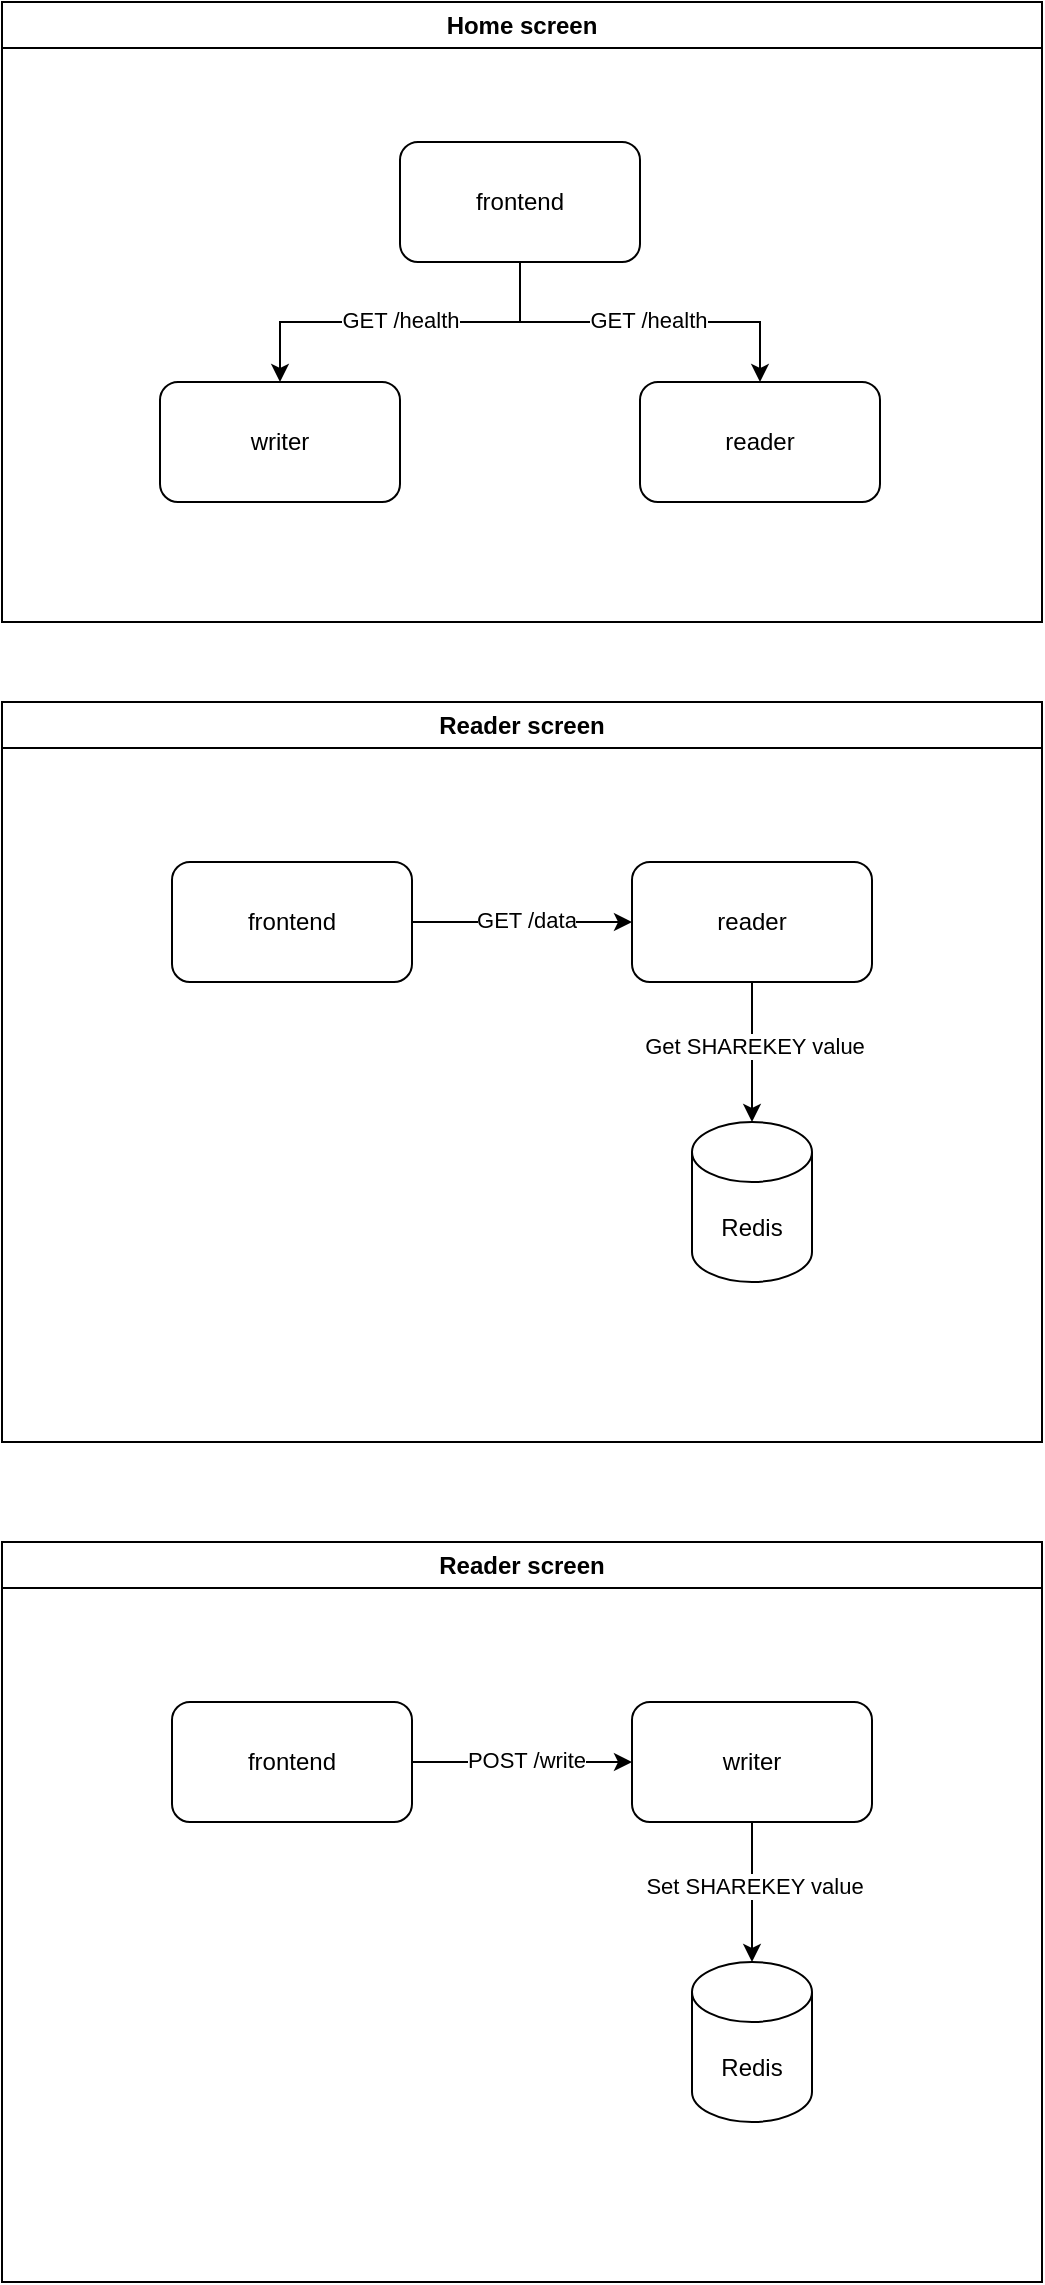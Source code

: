 <mxfile version="24.2.5" type="device">
  <diagram name="Página-1" id="4msT0vv4pdND9azRW5vc">
    <mxGraphModel dx="2100" dy="1258" grid="1" gridSize="10" guides="1" tooltips="1" connect="1" arrows="1" fold="1" page="1" pageScale="1" pageWidth="827" pageHeight="1169" math="0" shadow="0">
      <root>
        <mxCell id="0" />
        <mxCell id="1" parent="0" />
        <mxCell id="NtpWOEAYPCwUQHESP8Rl-2" value="Home screen" style="swimlane;whiteSpace=wrap;html=1;" vertex="1" parent="1">
          <mxGeometry x="154" y="15" width="520" height="310" as="geometry" />
        </mxCell>
        <mxCell id="NtpWOEAYPCwUQHESP8Rl-5" value="" style="edgeStyle=orthogonalEdgeStyle;rounded=0;orthogonalLoop=1;jettySize=auto;html=1;" edge="1" parent="NtpWOEAYPCwUQHESP8Rl-2" source="NtpWOEAYPCwUQHESP8Rl-3" target="NtpWOEAYPCwUQHESP8Rl-4">
          <mxGeometry relative="1" as="geometry" />
        </mxCell>
        <mxCell id="NtpWOEAYPCwUQHESP8Rl-12" value="GET /health" style="edgeLabel;html=1;align=center;verticalAlign=middle;resizable=0;points=[];" vertex="1" connectable="0" parent="NtpWOEAYPCwUQHESP8Rl-5">
          <mxGeometry x="0.039" y="1" relative="1" as="geometry">
            <mxPoint as="offset" />
          </mxGeometry>
        </mxCell>
        <mxCell id="NtpWOEAYPCwUQHESP8Rl-7" value="" style="edgeStyle=orthogonalEdgeStyle;rounded=0;orthogonalLoop=1;jettySize=auto;html=1;" edge="1" parent="NtpWOEAYPCwUQHESP8Rl-2" source="NtpWOEAYPCwUQHESP8Rl-3" target="NtpWOEAYPCwUQHESP8Rl-6">
          <mxGeometry relative="1" as="geometry" />
        </mxCell>
        <mxCell id="NtpWOEAYPCwUQHESP8Rl-11" value="GET /health" style="edgeLabel;html=1;align=center;verticalAlign=middle;resizable=0;points=[];" vertex="1" connectable="0" parent="NtpWOEAYPCwUQHESP8Rl-7">
          <mxGeometry x="0.001" y="-1" relative="1" as="geometry">
            <mxPoint as="offset" />
          </mxGeometry>
        </mxCell>
        <mxCell id="NtpWOEAYPCwUQHESP8Rl-3" value="frontend" style="rounded=1;whiteSpace=wrap;html=1;" vertex="1" parent="NtpWOEAYPCwUQHESP8Rl-2">
          <mxGeometry x="199" y="70" width="120" height="60" as="geometry" />
        </mxCell>
        <mxCell id="NtpWOEAYPCwUQHESP8Rl-4" value="reader" style="whiteSpace=wrap;html=1;rounded=1;" vertex="1" parent="NtpWOEAYPCwUQHESP8Rl-2">
          <mxGeometry x="319" y="190" width="120" height="60" as="geometry" />
        </mxCell>
        <mxCell id="NtpWOEAYPCwUQHESP8Rl-6" value="writer" style="whiteSpace=wrap;html=1;rounded=1;" vertex="1" parent="NtpWOEAYPCwUQHESP8Rl-2">
          <mxGeometry x="79" y="190" width="120" height="60" as="geometry" />
        </mxCell>
        <mxCell id="NtpWOEAYPCwUQHESP8Rl-13" value="Reader screen" style="swimlane;whiteSpace=wrap;html=1;" vertex="1" parent="1">
          <mxGeometry x="154" y="365" width="520" height="370" as="geometry" />
        </mxCell>
        <mxCell id="NtpWOEAYPCwUQHESP8Rl-14" value="" style="edgeStyle=orthogonalEdgeStyle;rounded=0;orthogonalLoop=1;jettySize=auto;html=1;" edge="1" parent="NtpWOEAYPCwUQHESP8Rl-13" source="NtpWOEAYPCwUQHESP8Rl-18" target="NtpWOEAYPCwUQHESP8Rl-19">
          <mxGeometry relative="1" as="geometry" />
        </mxCell>
        <mxCell id="NtpWOEAYPCwUQHESP8Rl-15" value="GET /data" style="edgeLabel;html=1;align=center;verticalAlign=middle;resizable=0;points=[];" vertex="1" connectable="0" parent="NtpWOEAYPCwUQHESP8Rl-14">
          <mxGeometry x="0.039" y="1" relative="1" as="geometry">
            <mxPoint as="offset" />
          </mxGeometry>
        </mxCell>
        <mxCell id="NtpWOEAYPCwUQHESP8Rl-21" value="Redis" style="shape=cylinder3;whiteSpace=wrap;html=1;boundedLbl=1;backgroundOutline=1;size=15;" vertex="1" parent="NtpWOEAYPCwUQHESP8Rl-13">
          <mxGeometry x="345" y="210" width="60" height="80" as="geometry" />
        </mxCell>
        <mxCell id="NtpWOEAYPCwUQHESP8Rl-18" value="frontend" style="rounded=1;whiteSpace=wrap;html=1;" vertex="1" parent="NtpWOEAYPCwUQHESP8Rl-13">
          <mxGeometry x="85" y="80" width="120" height="60" as="geometry" />
        </mxCell>
        <mxCell id="NtpWOEAYPCwUQHESP8Rl-25" style="edgeStyle=orthogonalEdgeStyle;rounded=0;orthogonalLoop=1;jettySize=auto;html=1;" edge="1" parent="NtpWOEAYPCwUQHESP8Rl-13" source="NtpWOEAYPCwUQHESP8Rl-19" target="NtpWOEAYPCwUQHESP8Rl-21">
          <mxGeometry relative="1" as="geometry" />
        </mxCell>
        <mxCell id="NtpWOEAYPCwUQHESP8Rl-26" value="Get SHAREKEY value" style="edgeLabel;html=1;align=center;verticalAlign=middle;resizable=0;points=[];" vertex="1" connectable="0" parent="NtpWOEAYPCwUQHESP8Rl-25">
          <mxGeometry x="-0.099" y="1" relative="1" as="geometry">
            <mxPoint as="offset" />
          </mxGeometry>
        </mxCell>
        <mxCell id="NtpWOEAYPCwUQHESP8Rl-19" value="reader" style="whiteSpace=wrap;html=1;rounded=1;" vertex="1" parent="NtpWOEAYPCwUQHESP8Rl-13">
          <mxGeometry x="315" y="80" width="120" height="60" as="geometry" />
        </mxCell>
        <mxCell id="NtpWOEAYPCwUQHESP8Rl-27" value="Reader screen" style="swimlane;whiteSpace=wrap;html=1;" vertex="1" parent="1">
          <mxGeometry x="154" y="785" width="520" height="370" as="geometry" />
        </mxCell>
        <mxCell id="NtpWOEAYPCwUQHESP8Rl-28" value="" style="edgeStyle=orthogonalEdgeStyle;rounded=0;orthogonalLoop=1;jettySize=auto;html=1;" edge="1" parent="NtpWOEAYPCwUQHESP8Rl-27" source="NtpWOEAYPCwUQHESP8Rl-31" target="NtpWOEAYPCwUQHESP8Rl-34">
          <mxGeometry relative="1" as="geometry" />
        </mxCell>
        <mxCell id="NtpWOEAYPCwUQHESP8Rl-29" value="POST /write" style="edgeLabel;html=1;align=center;verticalAlign=middle;resizable=0;points=[];" vertex="1" connectable="0" parent="NtpWOEAYPCwUQHESP8Rl-28">
          <mxGeometry x="0.039" y="1" relative="1" as="geometry">
            <mxPoint as="offset" />
          </mxGeometry>
        </mxCell>
        <mxCell id="NtpWOEAYPCwUQHESP8Rl-30" value="Redis" style="shape=cylinder3;whiteSpace=wrap;html=1;boundedLbl=1;backgroundOutline=1;size=15;" vertex="1" parent="NtpWOEAYPCwUQHESP8Rl-27">
          <mxGeometry x="345" y="210" width="60" height="80" as="geometry" />
        </mxCell>
        <mxCell id="NtpWOEAYPCwUQHESP8Rl-31" value="frontend" style="rounded=1;whiteSpace=wrap;html=1;" vertex="1" parent="NtpWOEAYPCwUQHESP8Rl-27">
          <mxGeometry x="85" y="80" width="120" height="60" as="geometry" />
        </mxCell>
        <mxCell id="NtpWOEAYPCwUQHESP8Rl-32" style="edgeStyle=orthogonalEdgeStyle;rounded=0;orthogonalLoop=1;jettySize=auto;html=1;" edge="1" parent="NtpWOEAYPCwUQHESP8Rl-27" source="NtpWOEAYPCwUQHESP8Rl-34" target="NtpWOEAYPCwUQHESP8Rl-30">
          <mxGeometry relative="1" as="geometry" />
        </mxCell>
        <mxCell id="NtpWOEAYPCwUQHESP8Rl-33" value="Set SHAREKEY value" style="edgeLabel;html=1;align=center;verticalAlign=middle;resizable=0;points=[];" vertex="1" connectable="0" parent="NtpWOEAYPCwUQHESP8Rl-32">
          <mxGeometry x="-0.099" y="1" relative="1" as="geometry">
            <mxPoint as="offset" />
          </mxGeometry>
        </mxCell>
        <mxCell id="NtpWOEAYPCwUQHESP8Rl-34" value="writer" style="whiteSpace=wrap;html=1;rounded=1;" vertex="1" parent="NtpWOEAYPCwUQHESP8Rl-27">
          <mxGeometry x="315" y="80" width="120" height="60" as="geometry" />
        </mxCell>
      </root>
    </mxGraphModel>
  </diagram>
</mxfile>
